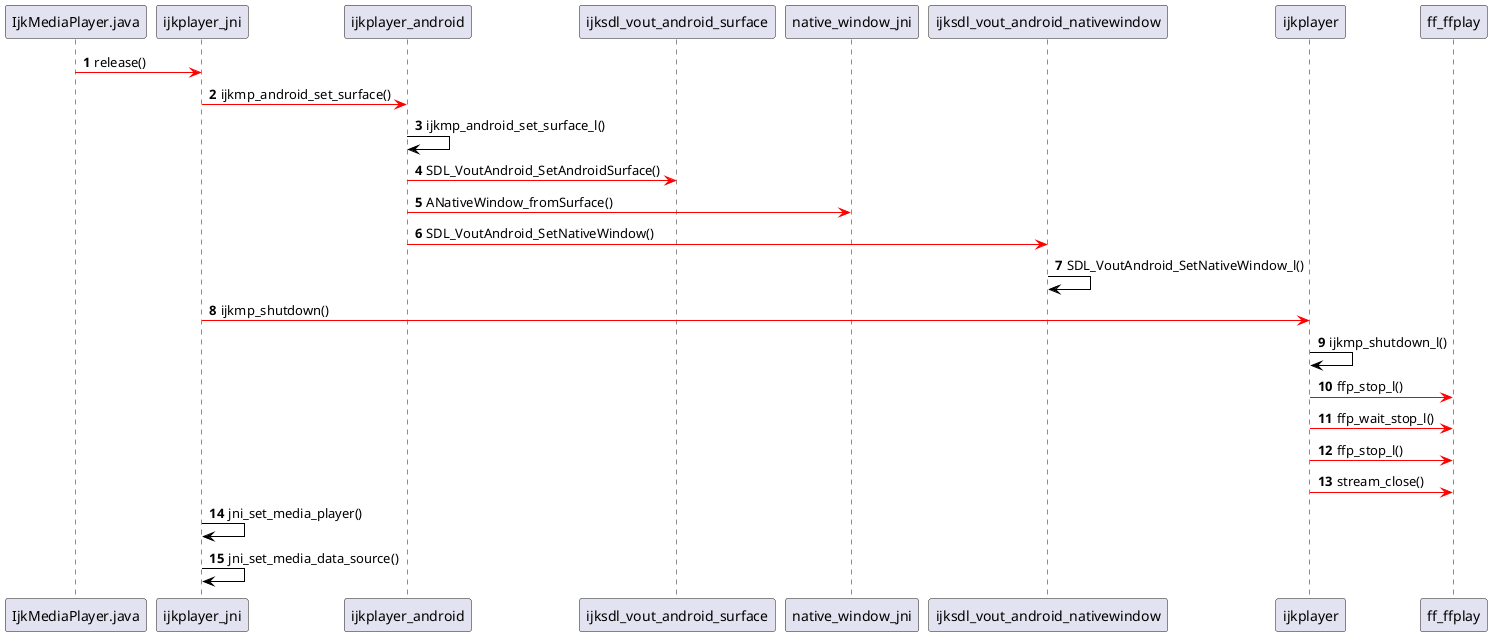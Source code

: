 @startuml
autonumber

IjkMediaPlayer.java [#FF0000]-> ijkplayer_jni:release()

ijkplayer_jni [#FF0000]-> ijkplayer_android:ijkmp_android_set_surface()

ijkplayer_android [#000000]-> ijkplayer_android:ijkmp_android_set_surface_l()

ijkplayer_android [#FF0000]-> ijksdl_vout_android_surface:SDL_VoutAndroid_SetAndroidSurface()

ijkplayer_android [#FF0000]-> native_window_jni:ANativeWindow_fromSurface()

ijkplayer_android [#FF0000]-> ijksdl_vout_android_nativewindow:SDL_VoutAndroid_SetNativeWindow()

ijksdl_vout_android_nativewindow [#000000]-> ijksdl_vout_android_nativewindow:SDL_VoutAndroid_SetNativeWindow_l()

ijkplayer_jni [#FF0000]-> ijkplayer:ijkmp_shutdown()

ijkplayer [#000000]-> ijkplayer:ijkmp_shutdown_l()

ijkplayer [#FF0000]-> ff_ffplay:ffp_stop_l()

ijkplayer [#FF0000]-> ff_ffplay:ffp_wait_stop_l()

ijkplayer [#FF0000]-> ff_ffplay:ffp_stop_l()

ijkplayer [#FF0000]-> ff_ffplay:stream_close()

ijkplayer_jni [#000000]-> ijkplayer_jni:jni_set_media_player()

ijkplayer_jni [#000000]-> ijkplayer_jni:jni_set_media_data_source()

@enduml